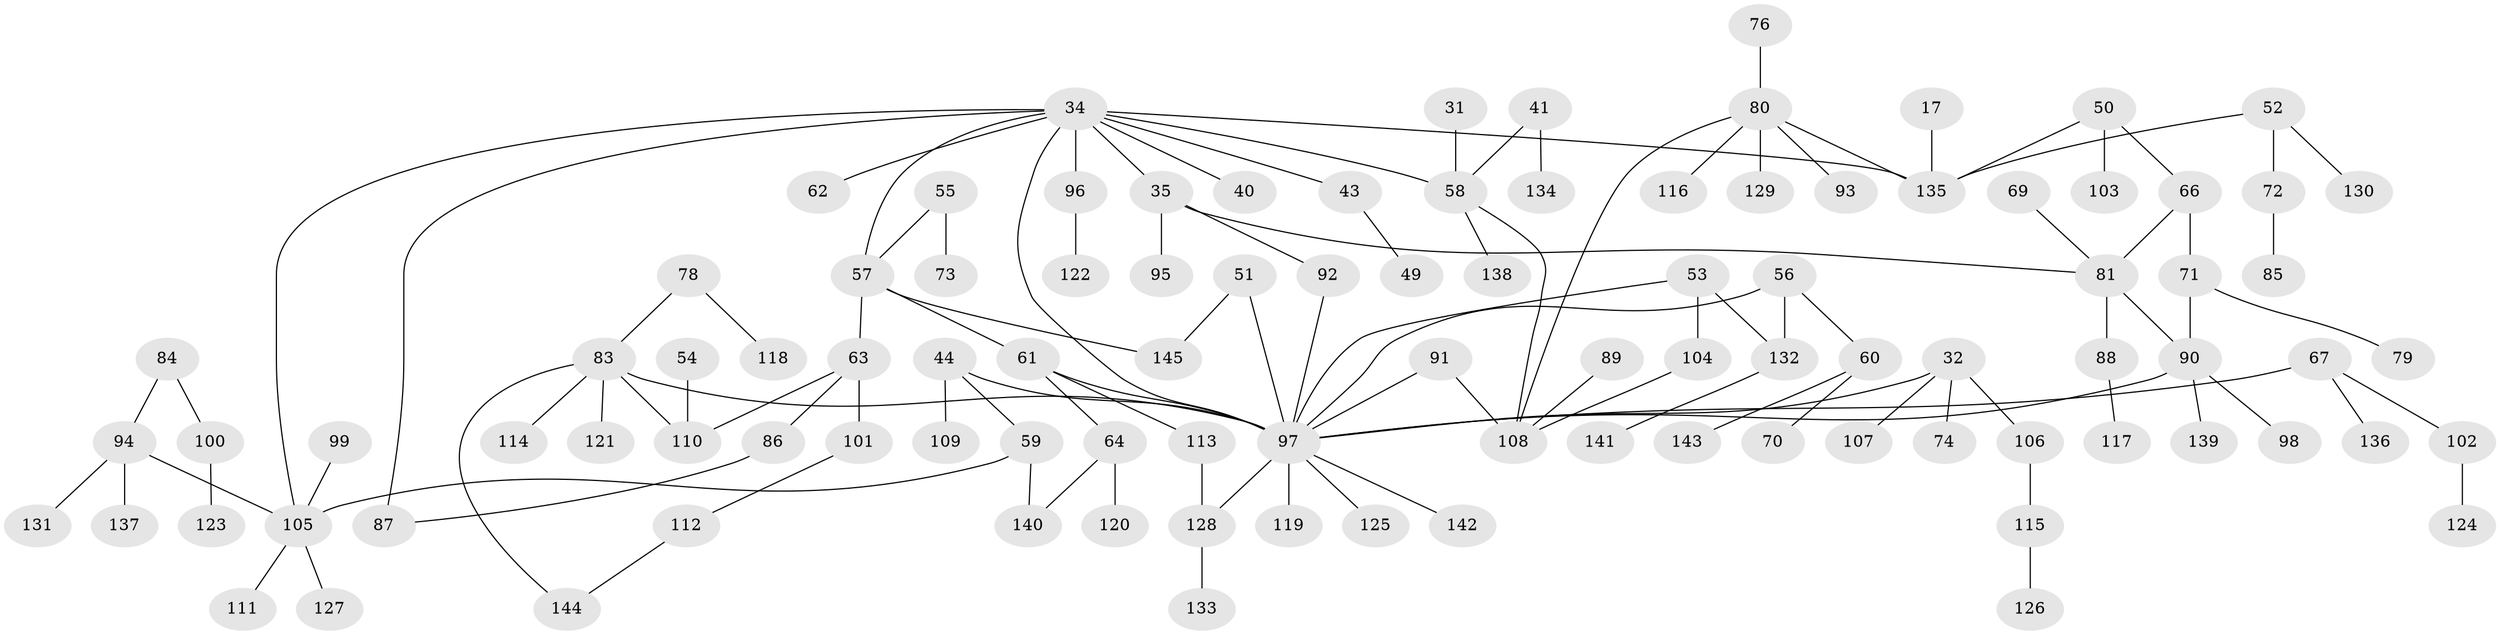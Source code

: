 // original degree distribution, {6: 0.027586206896551724, 7: 0.020689655172413793, 4: 0.06206896551724138, 3: 0.2206896551724138, 5: 0.027586206896551724, 2: 0.2896551724137931, 1: 0.35172413793103446}
// Generated by graph-tools (version 1.1) at 2025/46/03/04/25 21:46:02]
// undirected, 101 vertices, 116 edges
graph export_dot {
graph [start="1"]
  node [color=gray90,style=filled];
  17;
  31;
  32;
  34 [super="+1+2+29+14+15"];
  35;
  40;
  41;
  43;
  44;
  49;
  50;
  51;
  52;
  53;
  54;
  55;
  56;
  57 [super="+21"];
  58 [super="+22"];
  59;
  60;
  61 [super="+30"];
  62;
  63;
  64;
  66;
  67;
  69;
  70;
  71;
  72;
  73;
  74;
  76;
  78;
  79;
  80 [super="+75"];
  81 [super="+39"];
  83 [super="+27+47"];
  84;
  85;
  86;
  87;
  88;
  89;
  90 [super="+45"];
  91;
  92;
  93;
  94 [super="+65"];
  95;
  96;
  97 [super="+6+11+19+82"];
  98;
  99;
  100;
  101;
  102;
  103;
  104;
  105 [super="+48+68"];
  106;
  107;
  108 [super="+20+33"];
  109;
  110 [super="+42"];
  111;
  112;
  113;
  114;
  115;
  116;
  117;
  118;
  119;
  120;
  121;
  122;
  123;
  124;
  125;
  126;
  127;
  128;
  129;
  130;
  131;
  132;
  133;
  134;
  135 [super="+77"];
  136;
  137;
  138;
  139;
  140;
  141;
  142;
  143;
  144;
  145;
  17 -- 135;
  31 -- 58;
  32 -- 74;
  32 -- 106;
  32 -- 107;
  32 -- 97 [weight=2];
  34 -- 62;
  34 -- 96;
  34 -- 35;
  34 -- 43;
  34 -- 87;
  34 -- 40;
  34 -- 135 [weight=2];
  34 -- 97 [weight=2];
  34 -- 57;
  34 -- 58;
  34 -- 105;
  35 -- 92;
  35 -- 95;
  35 -- 81;
  41 -- 134;
  41 -- 58;
  43 -- 49;
  44 -- 59;
  44 -- 109;
  44 -- 97 [weight=2];
  50 -- 103;
  50 -- 66;
  50 -- 135;
  51 -- 145;
  51 -- 97;
  52 -- 72;
  52 -- 130;
  52 -- 135;
  53 -- 104;
  53 -- 132;
  53 -- 97;
  54 -- 110;
  55 -- 73;
  55 -- 57;
  56 -- 60;
  56 -- 132;
  56 -- 97;
  57 -- 63;
  57 -- 61;
  57 -- 145;
  58 -- 138;
  58 -- 108;
  59 -- 140;
  59 -- 105;
  60 -- 70;
  60 -- 143;
  61 -- 113;
  61 -- 64;
  61 -- 97;
  63 -- 86;
  63 -- 101;
  63 -- 110;
  64 -- 120;
  64 -- 140;
  66 -- 71;
  66 -- 81;
  67 -- 102;
  67 -- 136;
  67 -- 97;
  69 -- 81;
  71 -- 79;
  71 -- 90;
  72 -- 85;
  76 -- 80;
  78 -- 118;
  78 -- 83;
  80 -- 129;
  80 -- 116;
  80 -- 93;
  80 -- 108;
  80 -- 135;
  81 -- 88;
  81 -- 90;
  83 -- 121;
  83 -- 144;
  83 -- 97 [weight=2];
  83 -- 110;
  83 -- 114;
  84 -- 100;
  84 -- 94;
  86 -- 87;
  88 -- 117;
  89 -- 108;
  90 -- 98;
  90 -- 139;
  90 -- 97;
  91 -- 108;
  91 -- 97;
  92 -- 97;
  94 -- 131;
  94 -- 137;
  94 -- 105 [weight=2];
  96 -- 122;
  97 -- 142;
  97 -- 128;
  97 -- 119;
  97 -- 125;
  99 -- 105;
  100 -- 123;
  101 -- 112;
  102 -- 124;
  104 -- 108;
  105 -- 127;
  105 -- 111;
  106 -- 115;
  112 -- 144;
  113 -- 128;
  115 -- 126;
  128 -- 133;
  132 -- 141;
}
